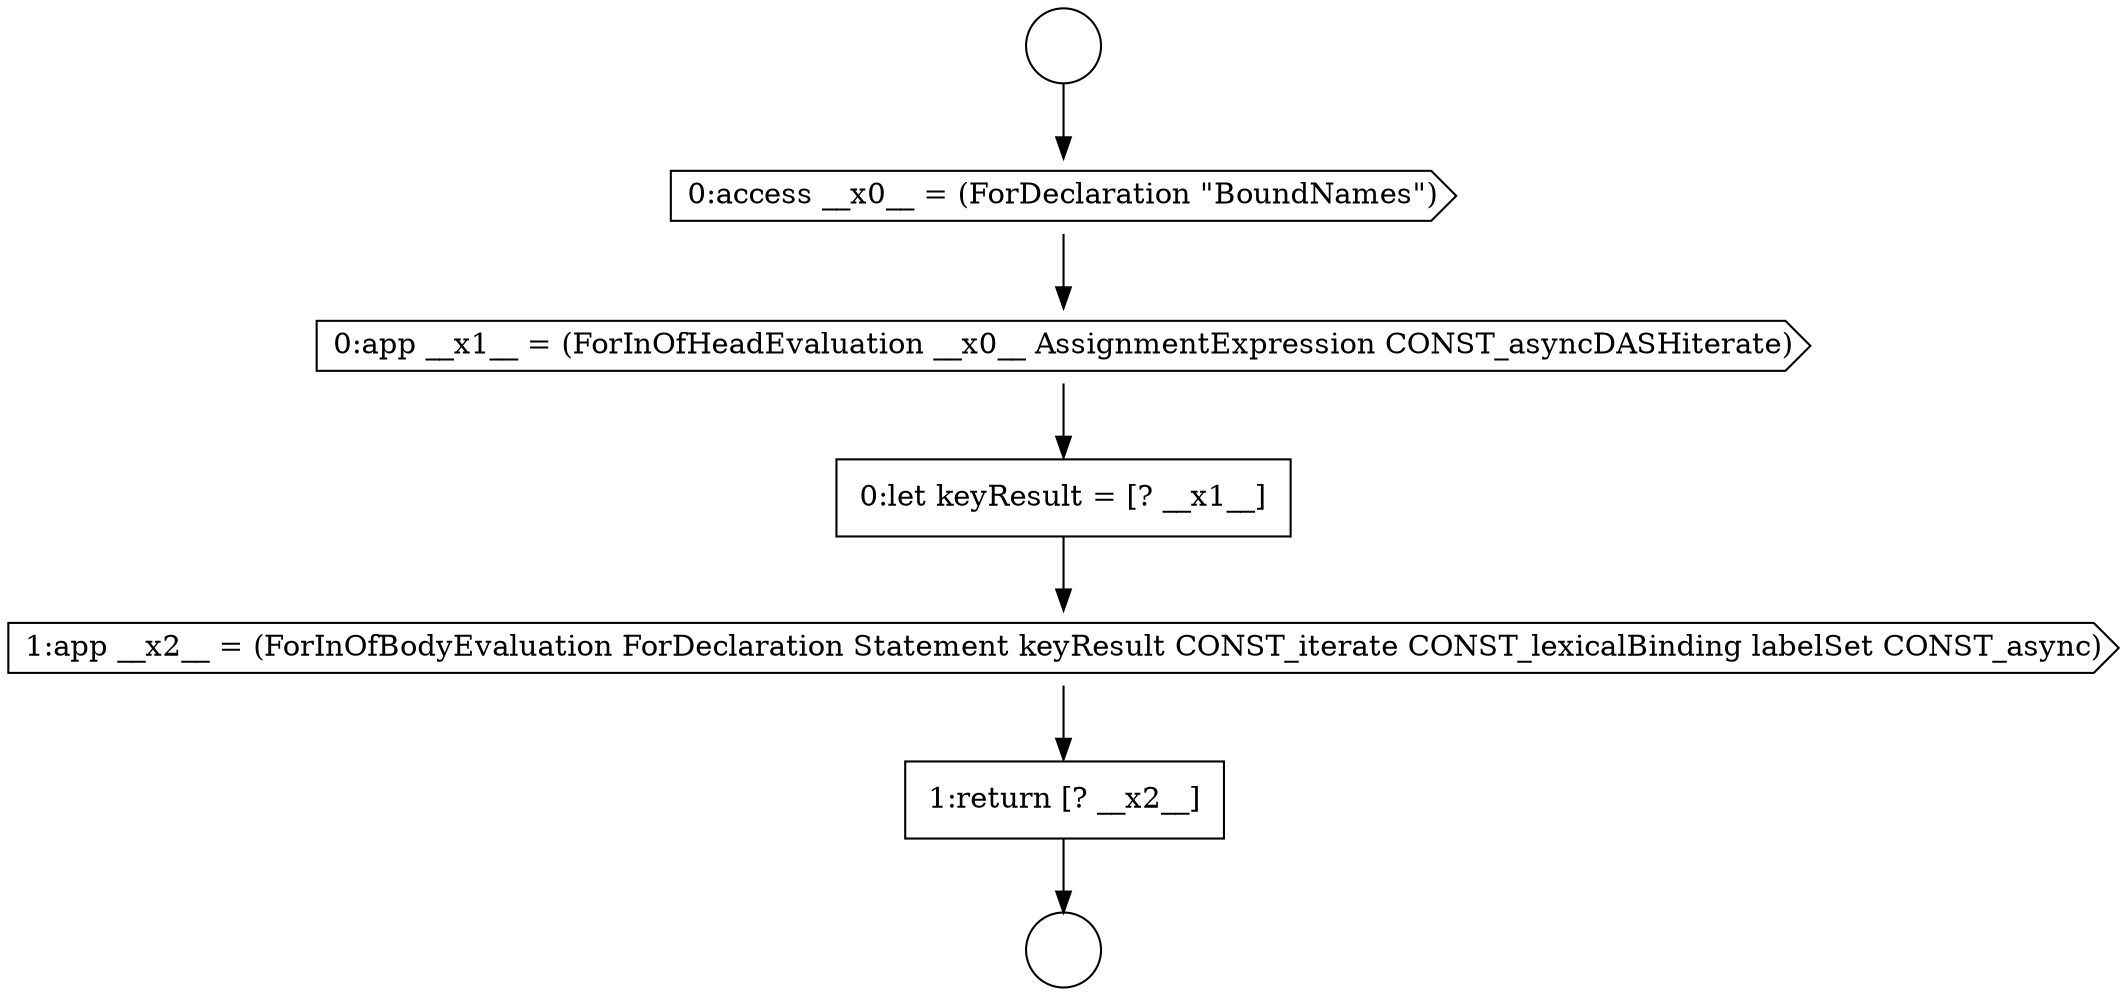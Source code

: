 digraph {
  node7032 [shape=circle label=" " color="black" fillcolor="white" style=filled]
  node7036 [shape=cds, label=<<font color="black">1:app __x2__ = (ForInOfBodyEvaluation ForDeclaration Statement keyResult CONST_iterate CONST_lexicalBinding labelSet CONST_async)</font>> color="black" fillcolor="white" style=filled]
  node7037 [shape=none, margin=0, label=<<font color="black">
    <table border="0" cellborder="1" cellspacing="0" cellpadding="10">
      <tr><td align="left">1:return [? __x2__]</td></tr>
    </table>
  </font>> color="black" fillcolor="white" style=filled]
  node7031 [shape=circle label=" " color="black" fillcolor="white" style=filled]
  node7033 [shape=cds, label=<<font color="black">0:access __x0__ = (ForDeclaration &quot;BoundNames&quot;)</font>> color="black" fillcolor="white" style=filled]
  node7034 [shape=cds, label=<<font color="black">0:app __x1__ = (ForInOfHeadEvaluation __x0__ AssignmentExpression CONST_asyncDASHiterate)</font>> color="black" fillcolor="white" style=filled]
  node7035 [shape=none, margin=0, label=<<font color="black">
    <table border="0" cellborder="1" cellspacing="0" cellpadding="10">
      <tr><td align="left">0:let keyResult = [? __x1__]</td></tr>
    </table>
  </font>> color="black" fillcolor="white" style=filled]
  node7031 -> node7033 [ color="black"]
  node7034 -> node7035 [ color="black"]
  node7035 -> node7036 [ color="black"]
  node7037 -> node7032 [ color="black"]
  node7033 -> node7034 [ color="black"]
  node7036 -> node7037 [ color="black"]
}
